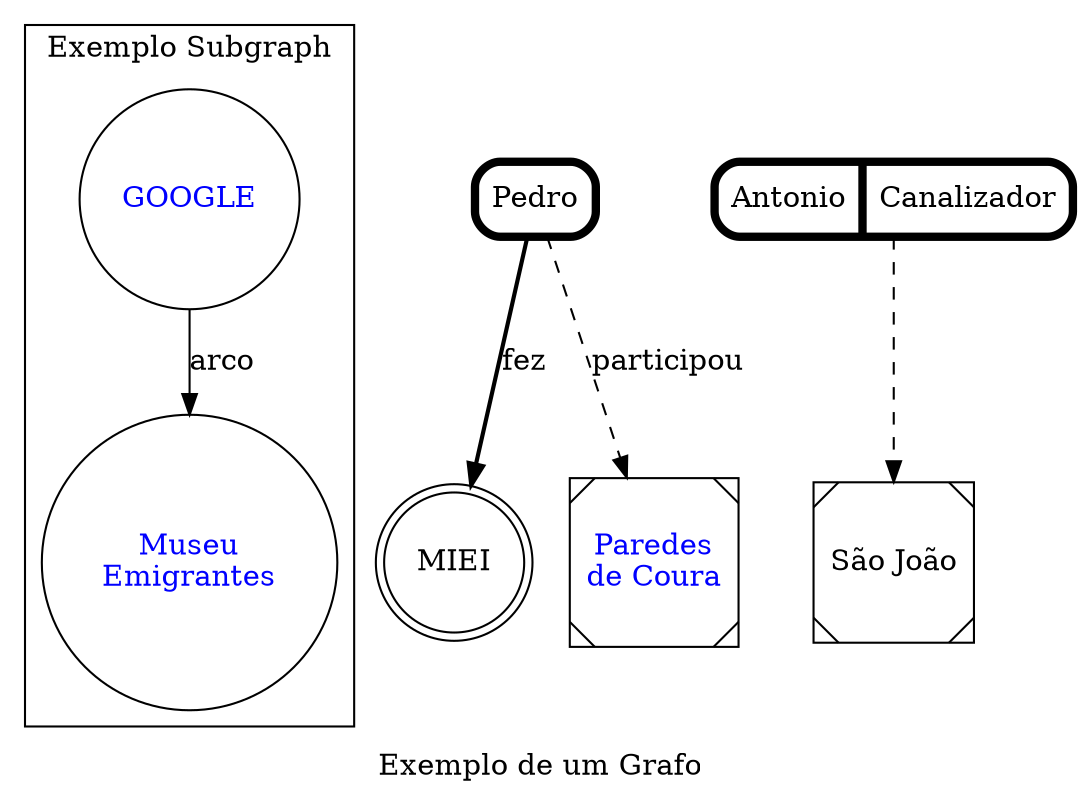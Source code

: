digraph{
	subgraph cluster_TheWilds{
	label="Exemplo Subgraph"
	W_GOOGLE [shape=circle label="GOOGLE" tooltip="GOOGLE" href="http://www.google.com" fontcolor="blue"]
	W_MUSEU [shape=circle label="Museu\nEmigrantes" tooltip="Museu\nEmigrantes" href="http://www.museu-emigrantes.org" fontcolor="blue"]
	}
	P_Pedro [shape=Mrecord penwidth=4 label="Pedro" tooltip="Pedro"]
	P_Antonio [shape=Mrecord penwidth=4 label="Antonio|Canalizador" tooltip="Antonio|Canalizador"]
	O_MIEI [shape=doublecircle label="MIEI" tooltip="MIEI"]
	E_paredes [shape=Msquare label="Paredes\nde Coura" tooltip="Paredes\nde Coura" href="https://www.paredesdecoura.com/" fontcolor="blue"]
	E_SaoJoao [shape=Msquare label="São João" tooltip="São João"]
	W_GOOGLE -> W_MUSEU [ label="arco"]
	P_Pedro -> O_MIEI [style=bold label="fez"]
	P_Pedro -> E_paredes [style=dashed label="participou"]
	P_Antonio -> E_SaoJoao [style=dashed]
	label="Exemplo de um Grafo"
}